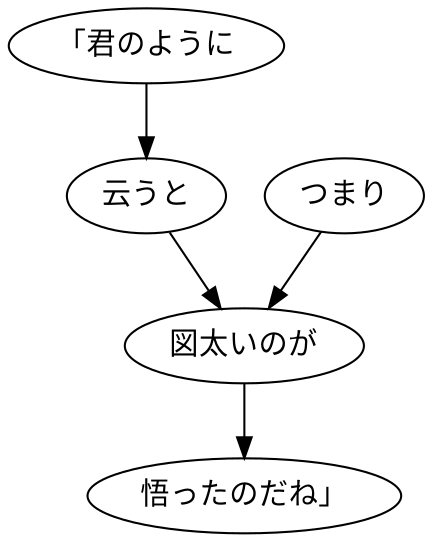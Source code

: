 digraph graph8571 {
	node0 [label="「君のように"];
	node1 [label="云うと"];
	node2 [label="つまり"];
	node3 [label="図太いのが"];
	node4 [label="悟ったのだね」"];
	node0 -> node1;
	node1 -> node3;
	node2 -> node3;
	node3 -> node4;
}
